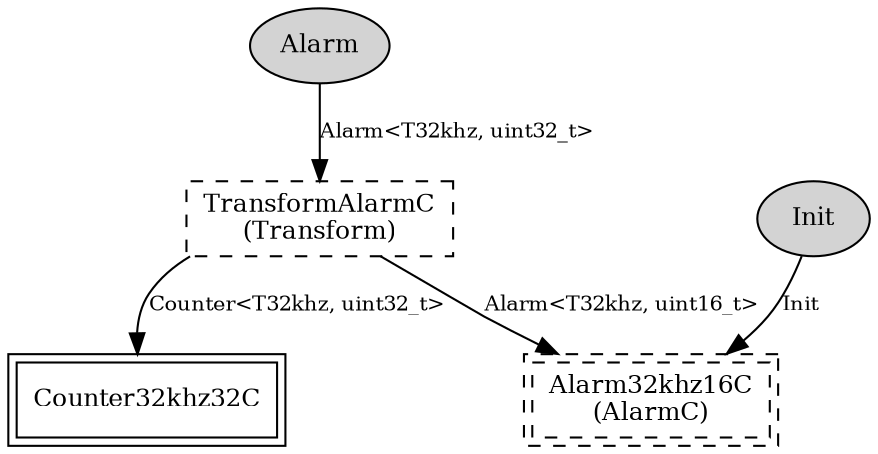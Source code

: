 digraph "tos.chips.msp430.timer.Alarm32khz32C" {
  n0x40af3b90 [shape=ellipse, style=filled, label="Alarm", fontsize=12];
  "Alarm32khz32C.Transform" [fontsize=12, shape=box, style=dashed, label="TransformAlarmC\n(Transform)", URL="../chtml/tos.lib.timer.TransformAlarmC.html"];
  n0x40af3668 [shape=ellipse, style=filled, label="Init", fontsize=12];
  "Alarm32khz32C.AlarmC" [fontsize=12, shape=box,peripheries=2, style=dashed, label="Alarm32khz16C\n(AlarmC)", URL="../chtml/tos.chips.msp430.timer.Alarm32khz16C.html"];
  "Alarm32khz32C.Transform" [fontsize=12, shape=box, style=dashed, label="TransformAlarmC\n(Transform)", URL="../chtml/tos.lib.timer.TransformAlarmC.html"];
  "Alarm32khz32C.AlarmC" [fontsize=12, shape=box,peripheries=2, style=dashed, label="Alarm32khz16C\n(AlarmC)", URL="../chtml/tos.chips.msp430.timer.Alarm32khz16C.html"];
  "Alarm32khz32C.Transform" [fontsize=12, shape=box, style=dashed, label="TransformAlarmC\n(Transform)", URL="../chtml/tos.lib.timer.TransformAlarmC.html"];
  "Counter32khz32C" [fontsize=12, shape=box,peripheries=2, URL="../chtml/tos.chips.msp430.timer.Counter32khz32C.html"];
  "n0x40af3b90" -> "Alarm32khz32C.Transform" [label="Alarm<T32khz, uint32_t>", URL="../ihtml/tos.lib.timer.Alarm.html", fontsize=10];
  "n0x40af3668" -> "Alarm32khz32C.AlarmC" [label="Init", URL="../ihtml/tos.interfaces.Init.html", fontsize=10];
  "Alarm32khz32C.Transform" -> "Alarm32khz32C.AlarmC" [label="Alarm<T32khz, uint16_t>", URL="../ihtml/tos.lib.timer.Alarm.html", fontsize=10];
  "Alarm32khz32C.Transform" -> "Counter32khz32C" [label="Counter<T32khz, uint32_t>", URL="../ihtml/tos.lib.timer.Counter.html", fontsize=10];
}
